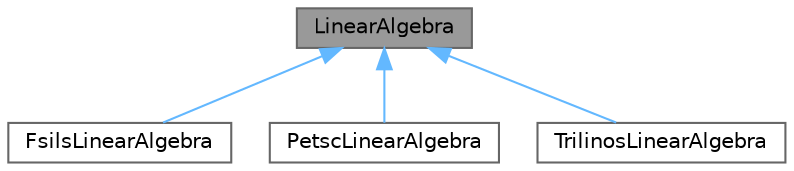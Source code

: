 digraph "LinearAlgebra"
{
 // LATEX_PDF_SIZE
  bgcolor="transparent";
  edge [fontname=Helvetica,fontsize=10,labelfontname=Helvetica,labelfontsize=10];
  node [fontname=Helvetica,fontsize=10,shape=box,height=0.2,width=0.4];
  Node1 [id="Node000001",label="LinearAlgebra",height=0.2,width=0.4,color="gray40", fillcolor="grey60", style="filled", fontcolor="black",tooltip="The LinearAlgebra class provides an abstract interface to linear algebra frameworks: FSILS,..."];
  Node1 -> Node2 [id="edge1_Node000001_Node000002",dir="back",color="steelblue1",style="solid",tooltip=" "];
  Node2 [id="Node000002",label="FsilsLinearAlgebra",height=0.2,width=0.4,color="gray40", fillcolor="white", style="filled",URL="$class_fsils_linear_algebra.html",tooltip="The FsilsLinearAlgebra class implements the LinearAlgebra interface for the FSILS numerical linear al..."];
  Node1 -> Node3 [id="edge2_Node000001_Node000003",dir="back",color="steelblue1",style="solid",tooltip=" "];
  Node3 [id="Node000003",label="PetscLinearAlgebra",height=0.2,width=0.4,color="gray40", fillcolor="white", style="filled",URL="$class_petsc_linear_algebra.html",tooltip="The PetscLinearAlgebra class implements the LinearAlgebra interface for the PETSc numerical linear al..."];
  Node1 -> Node4 [id="edge3_Node000001_Node000004",dir="back",color="steelblue1",style="solid",tooltip=" "];
  Node4 [id="Node000004",label="TrilinosLinearAlgebra",height=0.2,width=0.4,color="gray40", fillcolor="white", style="filled",URL="$class_trilinos_linear_algebra.html",tooltip="The TrilinosLinearAlgebra class implements the LinearAlgebra interface for the Trilinos numerical lin..."];
}

